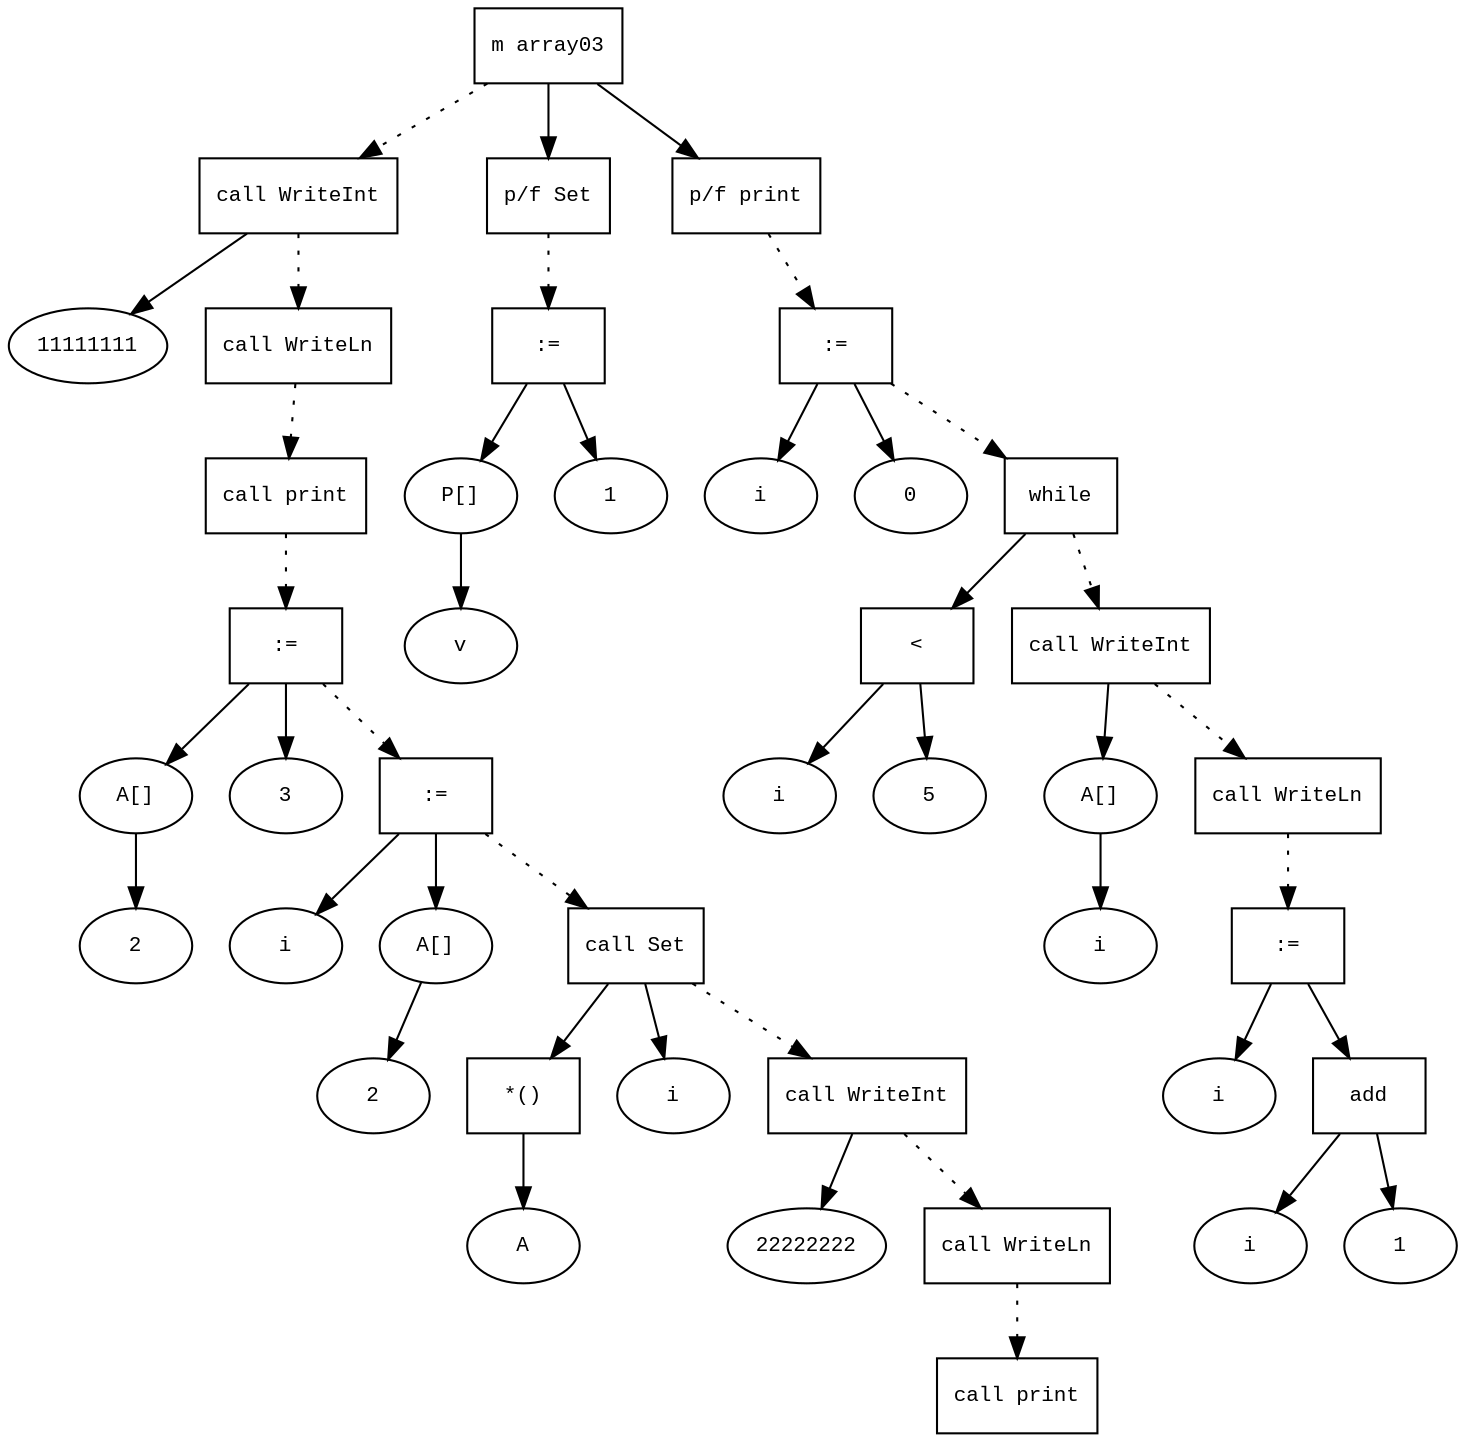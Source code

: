 digraph AST {
  graph [fontname="Times New Roman",fontsize=10];
  node  [fontname="Courier New",fontsize=10];
  edge  [fontname="Times New Roman",fontsize=10];

  node0 [label="m array03",shape=box];
  node25 [label="call WriteInt",shape=box];
  node26 [label="11111111",shape=ellipse];
  node25->node26;
  node0 -> node25 [style=dotted];
  node28 [label="call WriteLn",shape=box];
  node25 -> node28 [style=dotted];
  node30 [label="call print",shape=box];
  node28 -> node30 [style=dotted];
  node35 [label=":=",shape=box];
  node32 [label="A[]",shape=ellipse];
  node33 [label="2",shape=ellipse];
  node32-> node33;
  node35->node32;
  node34 [label="3",shape=ellipse];
  node35->node34;
  node30 -> node35 [style=dotted];
  node39 [label=":=",shape=box];
  node36 [label="i",shape=ellipse];
  node39->node36;
  node37 [label="A[]",shape=ellipse];
  node38 [label="2",shape=ellipse];
  node37-> node38;
  node39->node37;
  node35 -> node39 [style=dotted];
  node40 [label="call Set",shape=box];
  node42 [label="*()",shape=box];
  node41 [label="A",shape=ellipse];
  node42->node41;
  node40->node42;
  node43 [label="i",shape=ellipse];
  node40->node43;
  node39 -> node40 [style=dotted];
  node45 [label="call WriteInt",shape=box];
  node46 [label="22222222",shape=ellipse];
  node45->node46;
  node40 -> node45 [style=dotted];
  node48 [label="call WriteLn",shape=box];
  node45 -> node48 [style=dotted];
  node50 [label="call print",shape=box];
  node48 -> node50 [style=dotted];
  node1 [label="p/f Set",shape=box];
  node5 [label=":=",shape=box];
  node2 [label="P[]",shape=ellipse];
  node3 [label="v",shape=ellipse];
  node2-> node3;
  node5->node2;
  node4 [label="1",shape=ellipse];
  node5->node4;
  node1 -> node5 [style=dotted];
  node0 -> node1;
  node6 [label="p/f print",shape=box];
  node9 [label=":=",shape=box];
  node7 [label="i",shape=ellipse];
  node9->node7;
  node8 [label="0",shape=ellipse];
  node9->node8;
  node6 -> node9 [style=dotted];
  node24 [label="while",shape=box];
  node12 [label="<",shape=box];
  node10 [label="i",shape=ellipse];
  node12->node10;
  node11 [label="5",shape=ellipse];
  node12->node11;
  node24->node12;
  node13 [label="call WriteInt",shape=box];
  node14 [label="A[]",shape=ellipse];
  node15 [label="i",shape=ellipse];
  node14-> node15;
  node13->node14;
  node24 -> node13 [style=dotted];
  node17 [label="call WriteLn",shape=box];
  node13 -> node17 [style=dotted];
  node23 [label=":=",shape=box];
  node19 [label="i",shape=ellipse];
  node23->node19;
  node22 [label="add",shape=box];
  node20 [label="i",shape=ellipse];
  node22->node20;
  node21 [label="1",shape=ellipse];
  node22->node21;
  node23->node22;
  node17 -> node23 [style=dotted];
  node9 -> node24 [style=dotted];
  node0 -> node6;
}
